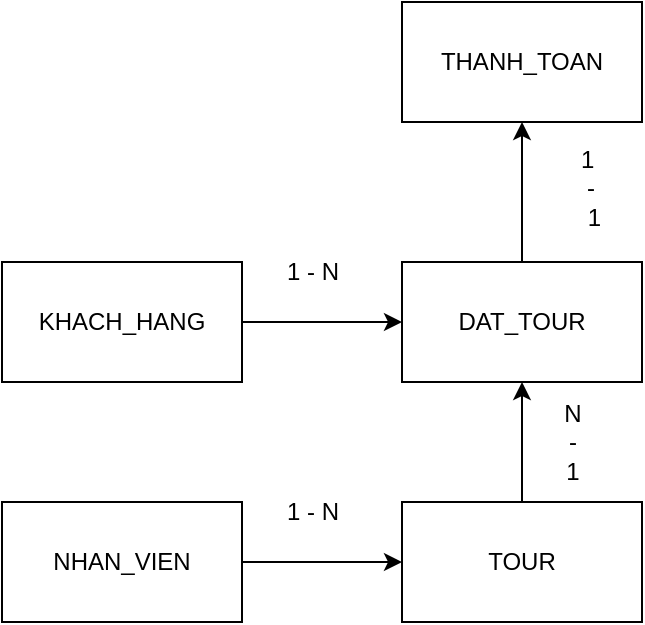 <mxfile version="26.0.8">
  <diagram name="Trang-1" id="kMu7odMlj_t8A4w3IuMl">
    <mxGraphModel dx="1290" dy="617" grid="1" gridSize="10" guides="1" tooltips="1" connect="1" arrows="1" fold="1" page="1" pageScale="1" pageWidth="827" pageHeight="1169" math="0" shadow="0">
      <root>
        <mxCell id="0" />
        <mxCell id="1" parent="0" />
        <mxCell id="KqdS7qsnN5mw-7av_Yzr-9" style="edgeStyle=orthogonalEdgeStyle;rounded=0;orthogonalLoop=1;jettySize=auto;html=1;exitX=0.5;exitY=0;exitDx=0;exitDy=0;entryX=0.5;entryY=1;entryDx=0;entryDy=0;" edge="1" parent="1" source="KqdS7qsnN5mw-7av_Yzr-1" target="KqdS7qsnN5mw-7av_Yzr-6">
          <mxGeometry relative="1" as="geometry" />
        </mxCell>
        <mxCell id="KqdS7qsnN5mw-7av_Yzr-1" value="DAT_TOUR" style="rounded=0;whiteSpace=wrap;html=1;" vertex="1" parent="1">
          <mxGeometry x="320" y="280" width="120" height="60" as="geometry" />
        </mxCell>
        <mxCell id="KqdS7qsnN5mw-7av_Yzr-11" style="edgeStyle=orthogonalEdgeStyle;rounded=0;orthogonalLoop=1;jettySize=auto;html=1;entryX=0;entryY=0.5;entryDx=0;entryDy=0;" edge="1" parent="1" source="KqdS7qsnN5mw-7av_Yzr-2" target="KqdS7qsnN5mw-7av_Yzr-1">
          <mxGeometry relative="1" as="geometry" />
        </mxCell>
        <mxCell id="KqdS7qsnN5mw-7av_Yzr-2" value="KHACH_HANG" style="whiteSpace=wrap;html=1;" vertex="1" parent="1">
          <mxGeometry x="120" y="280" width="120" height="60" as="geometry" />
        </mxCell>
        <mxCell id="KqdS7qsnN5mw-7av_Yzr-7" value="" style="edgeStyle=orthogonalEdgeStyle;rounded=0;orthogonalLoop=1;jettySize=auto;html=1;" edge="1" parent="1" source="KqdS7qsnN5mw-7av_Yzr-4" target="KqdS7qsnN5mw-7av_Yzr-1">
          <mxGeometry relative="1" as="geometry" />
        </mxCell>
        <mxCell id="KqdS7qsnN5mw-7av_Yzr-4" value="TOUR" style="whiteSpace=wrap;html=1;" vertex="1" parent="1">
          <mxGeometry x="320" y="400" width="120" height="60" as="geometry" />
        </mxCell>
        <mxCell id="KqdS7qsnN5mw-7av_Yzr-13" style="edgeStyle=orthogonalEdgeStyle;rounded=0;orthogonalLoop=1;jettySize=auto;html=1;entryX=0;entryY=0.5;entryDx=0;entryDy=0;" edge="1" parent="1" source="KqdS7qsnN5mw-7av_Yzr-5" target="KqdS7qsnN5mw-7av_Yzr-4">
          <mxGeometry relative="1" as="geometry" />
        </mxCell>
        <mxCell id="KqdS7qsnN5mw-7av_Yzr-5" value="NHAN_VIEN" style="whiteSpace=wrap;html=1;" vertex="1" parent="1">
          <mxGeometry x="120" y="400" width="120" height="60" as="geometry" />
        </mxCell>
        <mxCell id="KqdS7qsnN5mw-7av_Yzr-6" value="THANH_TOAN" style="whiteSpace=wrap;html=1;" vertex="1" parent="1">
          <mxGeometry x="320" y="150" width="120" height="60" as="geometry" />
        </mxCell>
        <mxCell id="KqdS7qsnN5mw-7av_Yzr-8" value="&lt;div&gt;&lt;span style=&quot;background-color: transparent; color: light-dark(rgb(0, 0, 0), rgb(255, 255, 255));&quot;&gt;N&lt;/span&gt;&lt;/div&gt;&lt;div&gt;&lt;span style=&quot;background-color: transparent; color: light-dark(rgb(0, 0, 0), rgb(255, 255, 255));&quot;&gt;-&lt;/span&gt;&lt;/div&gt;&lt;div&gt;&lt;span style=&quot;background-color: transparent; color: light-dark(rgb(0, 0, 0), rgb(255, 255, 255));&quot;&gt;1&lt;/span&gt;&lt;/div&gt;" style="text;html=1;align=center;verticalAlign=middle;resizable=0;points=[];autosize=1;strokeColor=none;fillColor=none;" vertex="1" parent="1">
          <mxGeometry x="390" y="340" width="30" height="60" as="geometry" />
        </mxCell>
        <mxCell id="KqdS7qsnN5mw-7av_Yzr-10" value="1&amp;nbsp;&lt;div&gt;-&lt;/div&gt;&lt;div&gt;&amp;nbsp;1&lt;/div&gt;" style="text;html=1;align=center;verticalAlign=middle;resizable=0;points=[];autosize=1;strokeColor=none;fillColor=none;" vertex="1" parent="1">
          <mxGeometry x="399" y="213" width="30" height="60" as="geometry" />
        </mxCell>
        <mxCell id="KqdS7qsnN5mw-7av_Yzr-12" value="1 - N" style="text;html=1;align=center;verticalAlign=middle;resizable=0;points=[];autosize=1;strokeColor=none;fillColor=none;" vertex="1" parent="1">
          <mxGeometry x="250" y="270" width="50" height="30" as="geometry" />
        </mxCell>
        <mxCell id="KqdS7qsnN5mw-7av_Yzr-14" value="1 - N" style="text;html=1;align=center;verticalAlign=middle;resizable=0;points=[];autosize=1;strokeColor=none;fillColor=none;" vertex="1" parent="1">
          <mxGeometry x="250" y="390" width="50" height="30" as="geometry" />
        </mxCell>
      </root>
    </mxGraphModel>
  </diagram>
</mxfile>
